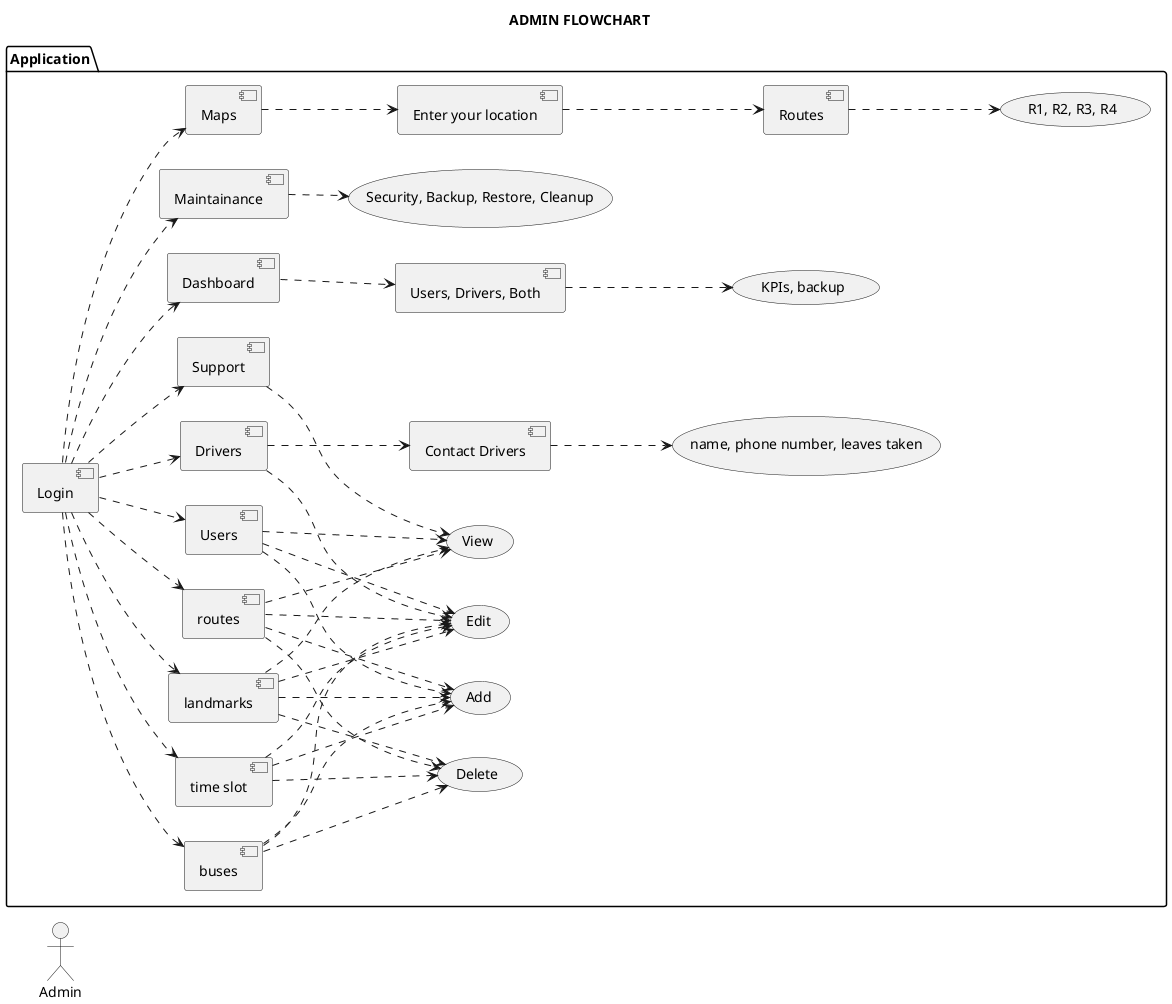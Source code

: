 @startuml Admin
title ADMIN FLOWCHART
left to right direction 

actor Admin

package Application{

  usecase "Login" as [loginpage]

  'Routes
  [loginpage]..> [routes]
  [routes]..> (Delete)
  [routes] ..> (Edit)
  [routes]..> (Add)
  [routes]..> (View)


  'Landslots
  [loginpage]..> [landmarks]
  [landmarks]..> [Delete]
  [landmarks]..> [Edit]
  [landmarks]..> [Add]
  [landmarks]..> (View)


  'Time Slots
  [loginpage]..> [time slot]
  [time slot]..> [Delete]
  [time slot]..> [Edit]
  [time slot]..> [Add]



  'Buses
  [loginpage]..> [buses]
  [buses]..> [Delete]
  [buses]..> [Edit]
  [buses]..> [Add]

  'Analytics report
  [loginpage]..> [Dashboard]
  [Dashboard]..> [Users, Drivers, Both]
  [Users, Drivers, Both]..>(KPIs, backup)

  

  'Maintainance
  [loginpage]..> [Maintainance]
  [Maintainance]..> (Security, Backup, Restore, Cleanup)

  'users
  [loginpage]..> [Users]
  [Users]..> [Add]
  [Users]..> [Edit]
  [Users]..>[View]
  
  
  'Drivers
  [loginpage]..> [Drivers]
  [Drivers]..>[Contact Drivers]
  [Contact Drivers]..> (name, phone number, leaves taken)
  [Drivers]..> [Edit]
  [loginpage]..> [Support]
  [Support]..> (View)


  'General Maps
  [loginpage]..> [Maps]
  [Maps]..>[Enter your location]
  [Enter your location]..>[Routes]
  [Routes]..>(R1, R2, R3, R4)

}
@enduml

